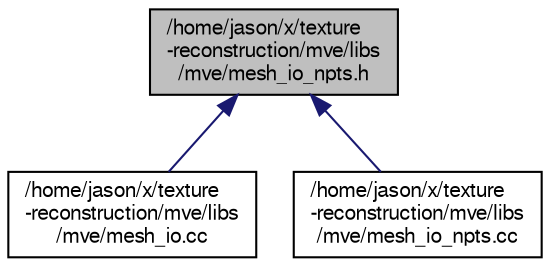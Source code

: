 digraph "/home/jason/x/texture-reconstruction/mve/libs/mve/mesh_io_npts.h"
{
  edge [fontname="FreeSans",fontsize="10",labelfontname="FreeSans",labelfontsize="10"];
  node [fontname="FreeSans",fontsize="10",shape=record];
  Node17 [label="/home/jason/x/texture\l-reconstruction/mve/libs\l/mve/mesh_io_npts.h",height=0.2,width=0.4,color="black", fillcolor="grey75", style="filled", fontcolor="black"];
  Node17 -> Node18 [dir="back",color="midnightblue",fontsize="10",style="solid",fontname="FreeSans"];
  Node18 [label="/home/jason/x/texture\l-reconstruction/mve/libs\l/mve/mesh_io.cc",height=0.2,width=0.4,color="black", fillcolor="white", style="filled",URL="$mesh__io_8cc.html"];
  Node17 -> Node19 [dir="back",color="midnightblue",fontsize="10",style="solid",fontname="FreeSans"];
  Node19 [label="/home/jason/x/texture\l-reconstruction/mve/libs\l/mve/mesh_io_npts.cc",height=0.2,width=0.4,color="black", fillcolor="white", style="filled",URL="$mesh__io__npts_8cc.html"];
}
